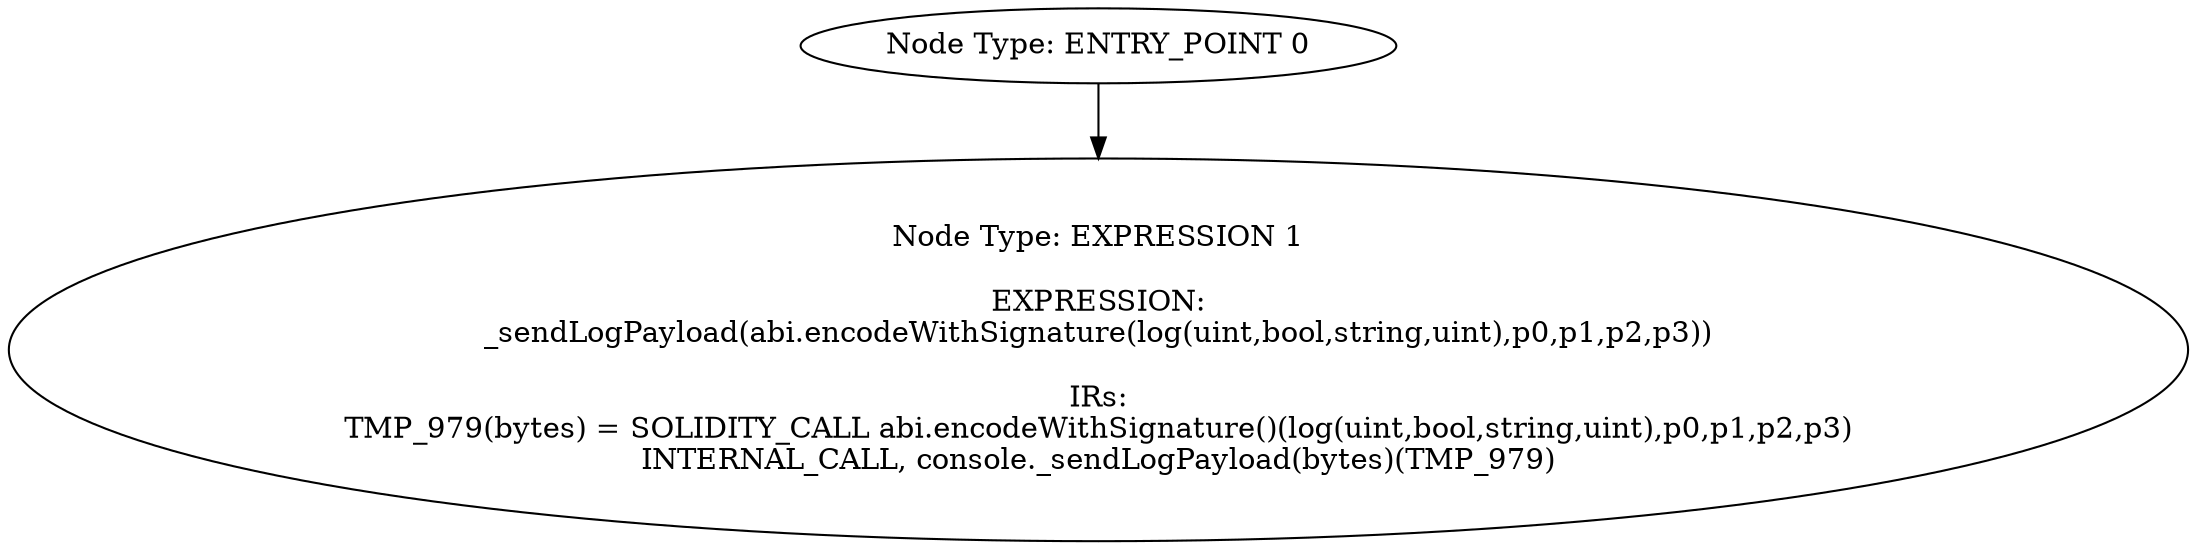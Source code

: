 digraph{
0[label="Node Type: ENTRY_POINT 0
"];
0->1;
1[label="Node Type: EXPRESSION 1

EXPRESSION:
_sendLogPayload(abi.encodeWithSignature(log(uint,bool,string,uint),p0,p1,p2,p3))

IRs:
TMP_979(bytes) = SOLIDITY_CALL abi.encodeWithSignature()(log(uint,bool,string,uint),p0,p1,p2,p3)
INTERNAL_CALL, console._sendLogPayload(bytes)(TMP_979)"];
}
